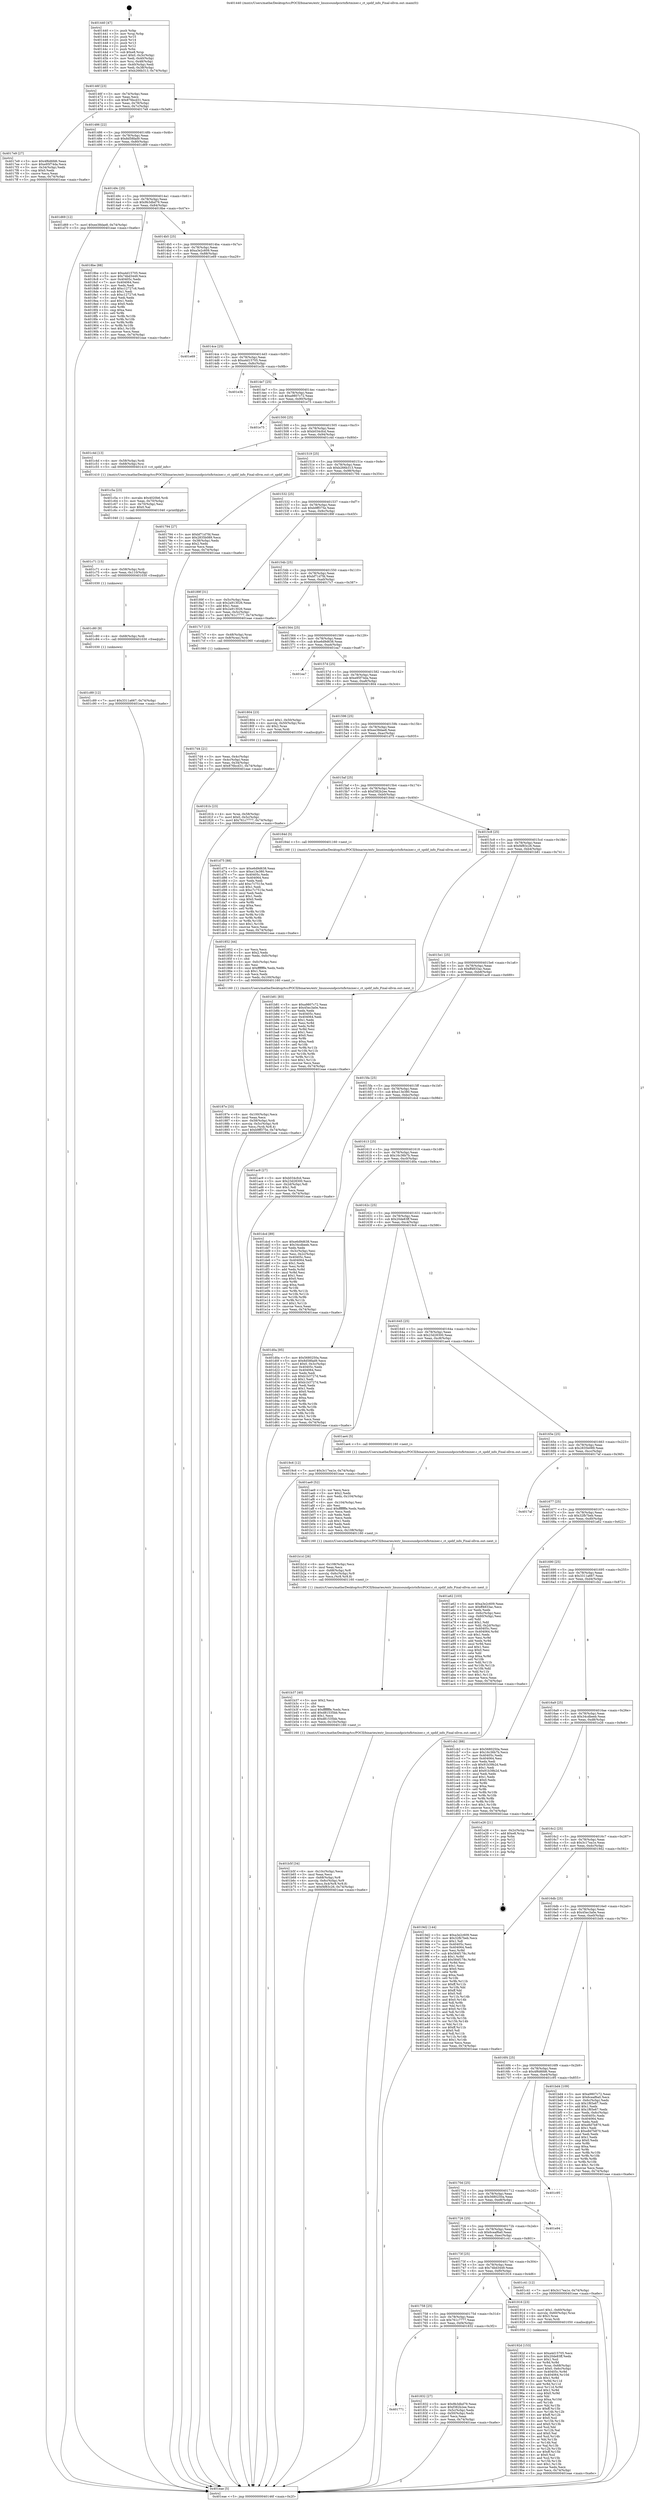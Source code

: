 digraph "0x401440" {
  label = "0x401440 (/mnt/c/Users/mathe/Desktop/tcc/POCII/binaries/extr_linuxsoundpcictxfictmixer.c_ct_spdif_info_Final-ollvm.out::main(0))"
  labelloc = "t"
  node[shape=record]

  Entry [label="",width=0.3,height=0.3,shape=circle,fillcolor=black,style=filled]
  "0x40146f" [label="{
     0x40146f [23]\l
     | [instrs]\l
     &nbsp;&nbsp;0x40146f \<+3\>: mov -0x74(%rbp),%eax\l
     &nbsp;&nbsp;0x401472 \<+2\>: mov %eax,%ecx\l
     &nbsp;&nbsp;0x401474 \<+6\>: sub $0x876bcd31,%ecx\l
     &nbsp;&nbsp;0x40147a \<+3\>: mov %eax,-0x78(%rbp)\l
     &nbsp;&nbsp;0x40147d \<+3\>: mov %ecx,-0x7c(%rbp)\l
     &nbsp;&nbsp;0x401480 \<+6\>: je 00000000004017e9 \<main+0x3a9\>\l
  }"]
  "0x4017e9" [label="{
     0x4017e9 [27]\l
     | [instrs]\l
     &nbsp;&nbsp;0x4017e9 \<+5\>: mov $0x4f6d6fd6,%eax\l
     &nbsp;&nbsp;0x4017ee \<+5\>: mov $0xe95f74da,%ecx\l
     &nbsp;&nbsp;0x4017f3 \<+3\>: mov -0x34(%rbp),%edx\l
     &nbsp;&nbsp;0x4017f6 \<+3\>: cmp $0x0,%edx\l
     &nbsp;&nbsp;0x4017f9 \<+3\>: cmove %ecx,%eax\l
     &nbsp;&nbsp;0x4017fc \<+3\>: mov %eax,-0x74(%rbp)\l
     &nbsp;&nbsp;0x4017ff \<+5\>: jmp 0000000000401eae \<main+0xa6e\>\l
  }"]
  "0x401486" [label="{
     0x401486 [22]\l
     | [instrs]\l
     &nbsp;&nbsp;0x401486 \<+5\>: jmp 000000000040148b \<main+0x4b\>\l
     &nbsp;&nbsp;0x40148b \<+3\>: mov -0x78(%rbp),%eax\l
     &nbsp;&nbsp;0x40148e \<+5\>: sub $0x8d58fad9,%eax\l
     &nbsp;&nbsp;0x401493 \<+3\>: mov %eax,-0x80(%rbp)\l
     &nbsp;&nbsp;0x401496 \<+6\>: je 0000000000401d69 \<main+0x929\>\l
  }"]
  Exit [label="",width=0.3,height=0.3,shape=circle,fillcolor=black,style=filled,peripheries=2]
  "0x401d69" [label="{
     0x401d69 [12]\l
     | [instrs]\l
     &nbsp;&nbsp;0x401d69 \<+7\>: movl $0xee38dae8,-0x74(%rbp)\l
     &nbsp;&nbsp;0x401d70 \<+5\>: jmp 0000000000401eae \<main+0xa6e\>\l
  }"]
  "0x40149c" [label="{
     0x40149c [25]\l
     | [instrs]\l
     &nbsp;&nbsp;0x40149c \<+5\>: jmp 00000000004014a1 \<main+0x61\>\l
     &nbsp;&nbsp;0x4014a1 \<+3\>: mov -0x78(%rbp),%eax\l
     &nbsp;&nbsp;0x4014a4 \<+5\>: sub $0x9b3dbd79,%eax\l
     &nbsp;&nbsp;0x4014a9 \<+6\>: mov %eax,-0x84(%rbp)\l
     &nbsp;&nbsp;0x4014af \<+6\>: je 00000000004018be \<main+0x47e\>\l
  }"]
  "0x401c89" [label="{
     0x401c89 [12]\l
     | [instrs]\l
     &nbsp;&nbsp;0x401c89 \<+7\>: movl $0x3311a667,-0x74(%rbp)\l
     &nbsp;&nbsp;0x401c90 \<+5\>: jmp 0000000000401eae \<main+0xa6e\>\l
  }"]
  "0x4018be" [label="{
     0x4018be [88]\l
     | [instrs]\l
     &nbsp;&nbsp;0x4018be \<+5\>: mov $0xa4d15705,%eax\l
     &nbsp;&nbsp;0x4018c3 \<+5\>: mov $0x74bd3449,%ecx\l
     &nbsp;&nbsp;0x4018c8 \<+7\>: mov 0x40405c,%edx\l
     &nbsp;&nbsp;0x4018cf \<+7\>: mov 0x404064,%esi\l
     &nbsp;&nbsp;0x4018d6 \<+2\>: mov %edx,%edi\l
     &nbsp;&nbsp;0x4018d8 \<+6\>: add $0xc12727c6,%edi\l
     &nbsp;&nbsp;0x4018de \<+3\>: sub $0x1,%edi\l
     &nbsp;&nbsp;0x4018e1 \<+6\>: sub $0xc12727c6,%edi\l
     &nbsp;&nbsp;0x4018e7 \<+3\>: imul %edi,%edx\l
     &nbsp;&nbsp;0x4018ea \<+3\>: and $0x1,%edx\l
     &nbsp;&nbsp;0x4018ed \<+3\>: cmp $0x0,%edx\l
     &nbsp;&nbsp;0x4018f0 \<+4\>: sete %r8b\l
     &nbsp;&nbsp;0x4018f4 \<+3\>: cmp $0xa,%esi\l
     &nbsp;&nbsp;0x4018f7 \<+4\>: setl %r9b\l
     &nbsp;&nbsp;0x4018fb \<+3\>: mov %r8b,%r10b\l
     &nbsp;&nbsp;0x4018fe \<+3\>: and %r9b,%r10b\l
     &nbsp;&nbsp;0x401901 \<+3\>: xor %r9b,%r8b\l
     &nbsp;&nbsp;0x401904 \<+3\>: or %r8b,%r10b\l
     &nbsp;&nbsp;0x401907 \<+4\>: test $0x1,%r10b\l
     &nbsp;&nbsp;0x40190b \<+3\>: cmovne %ecx,%eax\l
     &nbsp;&nbsp;0x40190e \<+3\>: mov %eax,-0x74(%rbp)\l
     &nbsp;&nbsp;0x401911 \<+5\>: jmp 0000000000401eae \<main+0xa6e\>\l
  }"]
  "0x4014b5" [label="{
     0x4014b5 [25]\l
     | [instrs]\l
     &nbsp;&nbsp;0x4014b5 \<+5\>: jmp 00000000004014ba \<main+0x7a\>\l
     &nbsp;&nbsp;0x4014ba \<+3\>: mov -0x78(%rbp),%eax\l
     &nbsp;&nbsp;0x4014bd \<+5\>: sub $0xa3e2c609,%eax\l
     &nbsp;&nbsp;0x4014c2 \<+6\>: mov %eax,-0x88(%rbp)\l
     &nbsp;&nbsp;0x4014c8 \<+6\>: je 0000000000401e69 \<main+0xa29\>\l
  }"]
  "0x401c80" [label="{
     0x401c80 [9]\l
     | [instrs]\l
     &nbsp;&nbsp;0x401c80 \<+4\>: mov -0x68(%rbp),%rdi\l
     &nbsp;&nbsp;0x401c84 \<+5\>: call 0000000000401030 \<free@plt\>\l
     | [calls]\l
     &nbsp;&nbsp;0x401030 \{1\} (unknown)\l
  }"]
  "0x401e69" [label="{
     0x401e69\l
  }", style=dashed]
  "0x4014ce" [label="{
     0x4014ce [25]\l
     | [instrs]\l
     &nbsp;&nbsp;0x4014ce \<+5\>: jmp 00000000004014d3 \<main+0x93\>\l
     &nbsp;&nbsp;0x4014d3 \<+3\>: mov -0x78(%rbp),%eax\l
     &nbsp;&nbsp;0x4014d6 \<+5\>: sub $0xa4d15705,%eax\l
     &nbsp;&nbsp;0x4014db \<+6\>: mov %eax,-0x8c(%rbp)\l
     &nbsp;&nbsp;0x4014e1 \<+6\>: je 0000000000401e3b \<main+0x9fb\>\l
  }"]
  "0x401c71" [label="{
     0x401c71 [15]\l
     | [instrs]\l
     &nbsp;&nbsp;0x401c71 \<+4\>: mov -0x58(%rbp),%rdi\l
     &nbsp;&nbsp;0x401c75 \<+6\>: mov %eax,-0x110(%rbp)\l
     &nbsp;&nbsp;0x401c7b \<+5\>: call 0000000000401030 \<free@plt\>\l
     | [calls]\l
     &nbsp;&nbsp;0x401030 \{1\} (unknown)\l
  }"]
  "0x401e3b" [label="{
     0x401e3b\l
  }", style=dashed]
  "0x4014e7" [label="{
     0x4014e7 [25]\l
     | [instrs]\l
     &nbsp;&nbsp;0x4014e7 \<+5\>: jmp 00000000004014ec \<main+0xac\>\l
     &nbsp;&nbsp;0x4014ec \<+3\>: mov -0x78(%rbp),%eax\l
     &nbsp;&nbsp;0x4014ef \<+5\>: sub $0xa9807c72,%eax\l
     &nbsp;&nbsp;0x4014f4 \<+6\>: mov %eax,-0x90(%rbp)\l
     &nbsp;&nbsp;0x4014fa \<+6\>: je 0000000000401e75 \<main+0xa35\>\l
  }"]
  "0x401c5a" [label="{
     0x401c5a [23]\l
     | [instrs]\l
     &nbsp;&nbsp;0x401c5a \<+10\>: movabs $0x4020b6,%rdi\l
     &nbsp;&nbsp;0x401c64 \<+3\>: mov %eax,-0x70(%rbp)\l
     &nbsp;&nbsp;0x401c67 \<+3\>: mov -0x70(%rbp),%esi\l
     &nbsp;&nbsp;0x401c6a \<+2\>: mov $0x0,%al\l
     &nbsp;&nbsp;0x401c6c \<+5\>: call 0000000000401040 \<printf@plt\>\l
     | [calls]\l
     &nbsp;&nbsp;0x401040 \{1\} (unknown)\l
  }"]
  "0x401e75" [label="{
     0x401e75\l
  }", style=dashed]
  "0x401500" [label="{
     0x401500 [25]\l
     | [instrs]\l
     &nbsp;&nbsp;0x401500 \<+5\>: jmp 0000000000401505 \<main+0xc5\>\l
     &nbsp;&nbsp;0x401505 \<+3\>: mov -0x78(%rbp),%eax\l
     &nbsp;&nbsp;0x401508 \<+5\>: sub $0xb034cfcd,%eax\l
     &nbsp;&nbsp;0x40150d \<+6\>: mov %eax,-0x94(%rbp)\l
     &nbsp;&nbsp;0x401513 \<+6\>: je 0000000000401c4d \<main+0x80d\>\l
  }"]
  "0x401b5f" [label="{
     0x401b5f [34]\l
     | [instrs]\l
     &nbsp;&nbsp;0x401b5f \<+6\>: mov -0x10c(%rbp),%ecx\l
     &nbsp;&nbsp;0x401b65 \<+3\>: imul %eax,%ecx\l
     &nbsp;&nbsp;0x401b68 \<+4\>: mov -0x68(%rbp),%r8\l
     &nbsp;&nbsp;0x401b6c \<+4\>: movslq -0x6c(%rbp),%r9\l
     &nbsp;&nbsp;0x401b70 \<+5\>: mov %ecx,0x4(%r8,%r9,8)\l
     &nbsp;&nbsp;0x401b75 \<+7\>: movl $0xf4f83c26,-0x74(%rbp)\l
     &nbsp;&nbsp;0x401b7c \<+5\>: jmp 0000000000401eae \<main+0xa6e\>\l
  }"]
  "0x401c4d" [label="{
     0x401c4d [13]\l
     | [instrs]\l
     &nbsp;&nbsp;0x401c4d \<+4\>: mov -0x58(%rbp),%rdi\l
     &nbsp;&nbsp;0x401c51 \<+4\>: mov -0x68(%rbp),%rsi\l
     &nbsp;&nbsp;0x401c55 \<+5\>: call 0000000000401410 \<ct_spdif_info\>\l
     | [calls]\l
     &nbsp;&nbsp;0x401410 \{1\} (/mnt/c/Users/mathe/Desktop/tcc/POCII/binaries/extr_linuxsoundpcictxfictmixer.c_ct_spdif_info_Final-ollvm.out::ct_spdif_info)\l
  }"]
  "0x401519" [label="{
     0x401519 [25]\l
     | [instrs]\l
     &nbsp;&nbsp;0x401519 \<+5\>: jmp 000000000040151e \<main+0xde\>\l
     &nbsp;&nbsp;0x40151e \<+3\>: mov -0x78(%rbp),%eax\l
     &nbsp;&nbsp;0x401521 \<+5\>: sub $0xb266b313,%eax\l
     &nbsp;&nbsp;0x401526 \<+6\>: mov %eax,-0x98(%rbp)\l
     &nbsp;&nbsp;0x40152c \<+6\>: je 0000000000401794 \<main+0x354\>\l
  }"]
  "0x401b37" [label="{
     0x401b37 [40]\l
     | [instrs]\l
     &nbsp;&nbsp;0x401b37 \<+5\>: mov $0x2,%ecx\l
     &nbsp;&nbsp;0x401b3c \<+1\>: cltd\l
     &nbsp;&nbsp;0x401b3d \<+2\>: idiv %ecx\l
     &nbsp;&nbsp;0x401b3f \<+6\>: imul $0xfffffffe,%edx,%ecx\l
     &nbsp;&nbsp;0x401b45 \<+6\>: add $0xd81535bb,%ecx\l
     &nbsp;&nbsp;0x401b4b \<+3\>: add $0x1,%ecx\l
     &nbsp;&nbsp;0x401b4e \<+6\>: sub $0xd81535bb,%ecx\l
     &nbsp;&nbsp;0x401b54 \<+6\>: mov %ecx,-0x10c(%rbp)\l
     &nbsp;&nbsp;0x401b5a \<+5\>: call 0000000000401160 \<next_i\>\l
     | [calls]\l
     &nbsp;&nbsp;0x401160 \{1\} (/mnt/c/Users/mathe/Desktop/tcc/POCII/binaries/extr_linuxsoundpcictxfictmixer.c_ct_spdif_info_Final-ollvm.out::next_i)\l
  }"]
  "0x401794" [label="{
     0x401794 [27]\l
     | [instrs]\l
     &nbsp;&nbsp;0x401794 \<+5\>: mov $0xbf71d7fd,%eax\l
     &nbsp;&nbsp;0x401799 \<+5\>: mov $0x2835b089,%ecx\l
     &nbsp;&nbsp;0x40179e \<+3\>: mov -0x38(%rbp),%edx\l
     &nbsp;&nbsp;0x4017a1 \<+3\>: cmp $0x2,%edx\l
     &nbsp;&nbsp;0x4017a4 \<+3\>: cmovne %ecx,%eax\l
     &nbsp;&nbsp;0x4017a7 \<+3\>: mov %eax,-0x74(%rbp)\l
     &nbsp;&nbsp;0x4017aa \<+5\>: jmp 0000000000401eae \<main+0xa6e\>\l
  }"]
  "0x401532" [label="{
     0x401532 [25]\l
     | [instrs]\l
     &nbsp;&nbsp;0x401532 \<+5\>: jmp 0000000000401537 \<main+0xf7\>\l
     &nbsp;&nbsp;0x401537 \<+3\>: mov -0x78(%rbp),%eax\l
     &nbsp;&nbsp;0x40153a \<+5\>: sub $0xb9ff375e,%eax\l
     &nbsp;&nbsp;0x40153f \<+6\>: mov %eax,-0x9c(%rbp)\l
     &nbsp;&nbsp;0x401545 \<+6\>: je 000000000040189f \<main+0x45f\>\l
  }"]
  "0x401eae" [label="{
     0x401eae [5]\l
     | [instrs]\l
     &nbsp;&nbsp;0x401eae \<+5\>: jmp 000000000040146f \<main+0x2f\>\l
  }"]
  "0x401440" [label="{
     0x401440 [47]\l
     | [instrs]\l
     &nbsp;&nbsp;0x401440 \<+1\>: push %rbp\l
     &nbsp;&nbsp;0x401441 \<+3\>: mov %rsp,%rbp\l
     &nbsp;&nbsp;0x401444 \<+2\>: push %r15\l
     &nbsp;&nbsp;0x401446 \<+2\>: push %r14\l
     &nbsp;&nbsp;0x401448 \<+2\>: push %r13\l
     &nbsp;&nbsp;0x40144a \<+2\>: push %r12\l
     &nbsp;&nbsp;0x40144c \<+1\>: push %rbx\l
     &nbsp;&nbsp;0x40144d \<+7\>: sub $0xe8,%rsp\l
     &nbsp;&nbsp;0x401454 \<+7\>: movl $0x0,-0x3c(%rbp)\l
     &nbsp;&nbsp;0x40145b \<+3\>: mov %edi,-0x40(%rbp)\l
     &nbsp;&nbsp;0x40145e \<+4\>: mov %rsi,-0x48(%rbp)\l
     &nbsp;&nbsp;0x401462 \<+3\>: mov -0x40(%rbp),%edi\l
     &nbsp;&nbsp;0x401465 \<+3\>: mov %edi,-0x38(%rbp)\l
     &nbsp;&nbsp;0x401468 \<+7\>: movl $0xb266b313,-0x74(%rbp)\l
  }"]
  "0x401b1d" [label="{
     0x401b1d [26]\l
     | [instrs]\l
     &nbsp;&nbsp;0x401b1d \<+6\>: mov -0x108(%rbp),%ecx\l
     &nbsp;&nbsp;0x401b23 \<+3\>: imul %eax,%ecx\l
     &nbsp;&nbsp;0x401b26 \<+4\>: mov -0x68(%rbp),%r8\l
     &nbsp;&nbsp;0x401b2a \<+4\>: movslq -0x6c(%rbp),%r9\l
     &nbsp;&nbsp;0x401b2e \<+4\>: mov %ecx,(%r8,%r9,8)\l
     &nbsp;&nbsp;0x401b32 \<+5\>: call 0000000000401160 \<next_i\>\l
     | [calls]\l
     &nbsp;&nbsp;0x401160 \{1\} (/mnt/c/Users/mathe/Desktop/tcc/POCII/binaries/extr_linuxsoundpcictxfictmixer.c_ct_spdif_info_Final-ollvm.out::next_i)\l
  }"]
  "0x40189f" [label="{
     0x40189f [31]\l
     | [instrs]\l
     &nbsp;&nbsp;0x40189f \<+3\>: mov -0x5c(%rbp),%eax\l
     &nbsp;&nbsp;0x4018a2 \<+5\>: sub $0x2a913026,%eax\l
     &nbsp;&nbsp;0x4018a7 \<+3\>: add $0x1,%eax\l
     &nbsp;&nbsp;0x4018aa \<+5\>: add $0x2a913026,%eax\l
     &nbsp;&nbsp;0x4018af \<+3\>: mov %eax,-0x5c(%rbp)\l
     &nbsp;&nbsp;0x4018b2 \<+7\>: movl $0x761c7777,-0x74(%rbp)\l
     &nbsp;&nbsp;0x4018b9 \<+5\>: jmp 0000000000401eae \<main+0xa6e\>\l
  }"]
  "0x40154b" [label="{
     0x40154b [25]\l
     | [instrs]\l
     &nbsp;&nbsp;0x40154b \<+5\>: jmp 0000000000401550 \<main+0x110\>\l
     &nbsp;&nbsp;0x401550 \<+3\>: mov -0x78(%rbp),%eax\l
     &nbsp;&nbsp;0x401553 \<+5\>: sub $0xbf71d7fd,%eax\l
     &nbsp;&nbsp;0x401558 \<+6\>: mov %eax,-0xa0(%rbp)\l
     &nbsp;&nbsp;0x40155e \<+6\>: je 00000000004017c7 \<main+0x387\>\l
  }"]
  "0x401ae9" [label="{
     0x401ae9 [52]\l
     | [instrs]\l
     &nbsp;&nbsp;0x401ae9 \<+2\>: xor %ecx,%ecx\l
     &nbsp;&nbsp;0x401aeb \<+5\>: mov $0x2,%edx\l
     &nbsp;&nbsp;0x401af0 \<+6\>: mov %edx,-0x104(%rbp)\l
     &nbsp;&nbsp;0x401af6 \<+1\>: cltd\l
     &nbsp;&nbsp;0x401af7 \<+6\>: mov -0x104(%rbp),%esi\l
     &nbsp;&nbsp;0x401afd \<+2\>: idiv %esi\l
     &nbsp;&nbsp;0x401aff \<+6\>: imul $0xfffffffe,%edx,%edx\l
     &nbsp;&nbsp;0x401b05 \<+2\>: mov %ecx,%edi\l
     &nbsp;&nbsp;0x401b07 \<+2\>: sub %edx,%edi\l
     &nbsp;&nbsp;0x401b09 \<+2\>: mov %ecx,%edx\l
     &nbsp;&nbsp;0x401b0b \<+3\>: sub $0x1,%edx\l
     &nbsp;&nbsp;0x401b0e \<+2\>: add %edx,%edi\l
     &nbsp;&nbsp;0x401b10 \<+2\>: sub %edi,%ecx\l
     &nbsp;&nbsp;0x401b12 \<+6\>: mov %ecx,-0x108(%rbp)\l
     &nbsp;&nbsp;0x401b18 \<+5\>: call 0000000000401160 \<next_i\>\l
     | [calls]\l
     &nbsp;&nbsp;0x401160 \{1\} (/mnt/c/Users/mathe/Desktop/tcc/POCII/binaries/extr_linuxsoundpcictxfictmixer.c_ct_spdif_info_Final-ollvm.out::next_i)\l
  }"]
  "0x4017c7" [label="{
     0x4017c7 [13]\l
     | [instrs]\l
     &nbsp;&nbsp;0x4017c7 \<+4\>: mov -0x48(%rbp),%rax\l
     &nbsp;&nbsp;0x4017cb \<+4\>: mov 0x8(%rax),%rdi\l
     &nbsp;&nbsp;0x4017cf \<+5\>: call 0000000000401060 \<atoi@plt\>\l
     | [calls]\l
     &nbsp;&nbsp;0x401060 \{1\} (unknown)\l
  }"]
  "0x401564" [label="{
     0x401564 [25]\l
     | [instrs]\l
     &nbsp;&nbsp;0x401564 \<+5\>: jmp 0000000000401569 \<main+0x129\>\l
     &nbsp;&nbsp;0x401569 \<+3\>: mov -0x78(%rbp),%eax\l
     &nbsp;&nbsp;0x40156c \<+5\>: sub $0xe6d9d638,%eax\l
     &nbsp;&nbsp;0x401571 \<+6\>: mov %eax,-0xa4(%rbp)\l
     &nbsp;&nbsp;0x401577 \<+6\>: je 0000000000401ea7 \<main+0xa67\>\l
  }"]
  "0x4017d4" [label="{
     0x4017d4 [21]\l
     | [instrs]\l
     &nbsp;&nbsp;0x4017d4 \<+3\>: mov %eax,-0x4c(%rbp)\l
     &nbsp;&nbsp;0x4017d7 \<+3\>: mov -0x4c(%rbp),%eax\l
     &nbsp;&nbsp;0x4017da \<+3\>: mov %eax,-0x34(%rbp)\l
     &nbsp;&nbsp;0x4017dd \<+7\>: movl $0x876bcd31,-0x74(%rbp)\l
     &nbsp;&nbsp;0x4017e4 \<+5\>: jmp 0000000000401eae \<main+0xa6e\>\l
  }"]
  "0x40192d" [label="{
     0x40192d [153]\l
     | [instrs]\l
     &nbsp;&nbsp;0x40192d \<+5\>: mov $0xa4d15705,%ecx\l
     &nbsp;&nbsp;0x401932 \<+5\>: mov $0x20de83ff,%edx\l
     &nbsp;&nbsp;0x401937 \<+3\>: mov $0x1,%sil\l
     &nbsp;&nbsp;0x40193a \<+3\>: xor %r8d,%r8d\l
     &nbsp;&nbsp;0x40193d \<+4\>: mov %rax,-0x68(%rbp)\l
     &nbsp;&nbsp;0x401941 \<+7\>: movl $0x0,-0x6c(%rbp)\l
     &nbsp;&nbsp;0x401948 \<+8\>: mov 0x40405c,%r9d\l
     &nbsp;&nbsp;0x401950 \<+8\>: mov 0x404064,%r10d\l
     &nbsp;&nbsp;0x401958 \<+4\>: sub $0x1,%r8d\l
     &nbsp;&nbsp;0x40195c \<+3\>: mov %r9d,%r11d\l
     &nbsp;&nbsp;0x40195f \<+3\>: add %r8d,%r11d\l
     &nbsp;&nbsp;0x401962 \<+4\>: imul %r11d,%r9d\l
     &nbsp;&nbsp;0x401966 \<+4\>: and $0x1,%r9d\l
     &nbsp;&nbsp;0x40196a \<+4\>: cmp $0x0,%r9d\l
     &nbsp;&nbsp;0x40196e \<+3\>: sete %bl\l
     &nbsp;&nbsp;0x401971 \<+4\>: cmp $0xa,%r10d\l
     &nbsp;&nbsp;0x401975 \<+4\>: setl %r14b\l
     &nbsp;&nbsp;0x401979 \<+3\>: mov %bl,%r15b\l
     &nbsp;&nbsp;0x40197c \<+4\>: xor $0xff,%r15b\l
     &nbsp;&nbsp;0x401980 \<+3\>: mov %r14b,%r12b\l
     &nbsp;&nbsp;0x401983 \<+4\>: xor $0xff,%r12b\l
     &nbsp;&nbsp;0x401987 \<+4\>: xor $0x0,%sil\l
     &nbsp;&nbsp;0x40198b \<+3\>: mov %r15b,%r13b\l
     &nbsp;&nbsp;0x40198e \<+4\>: and $0x0,%r13b\l
     &nbsp;&nbsp;0x401992 \<+3\>: and %sil,%bl\l
     &nbsp;&nbsp;0x401995 \<+3\>: mov %r12b,%al\l
     &nbsp;&nbsp;0x401998 \<+2\>: and $0x0,%al\l
     &nbsp;&nbsp;0x40199a \<+3\>: and %sil,%r14b\l
     &nbsp;&nbsp;0x40199d \<+3\>: or %bl,%r13b\l
     &nbsp;&nbsp;0x4019a0 \<+3\>: or %r14b,%al\l
     &nbsp;&nbsp;0x4019a3 \<+3\>: xor %al,%r13b\l
     &nbsp;&nbsp;0x4019a6 \<+3\>: or %r12b,%r15b\l
     &nbsp;&nbsp;0x4019a9 \<+4\>: xor $0xff,%r15b\l
     &nbsp;&nbsp;0x4019ad \<+4\>: or $0x0,%sil\l
     &nbsp;&nbsp;0x4019b1 \<+3\>: and %sil,%r15b\l
     &nbsp;&nbsp;0x4019b4 \<+3\>: or %r15b,%r13b\l
     &nbsp;&nbsp;0x4019b7 \<+4\>: test $0x1,%r13b\l
     &nbsp;&nbsp;0x4019bb \<+3\>: cmovne %edx,%ecx\l
     &nbsp;&nbsp;0x4019be \<+3\>: mov %ecx,-0x74(%rbp)\l
     &nbsp;&nbsp;0x4019c1 \<+5\>: jmp 0000000000401eae \<main+0xa6e\>\l
  }"]
  "0x401ea7" [label="{
     0x401ea7\l
  }", style=dashed]
  "0x40157d" [label="{
     0x40157d [25]\l
     | [instrs]\l
     &nbsp;&nbsp;0x40157d \<+5\>: jmp 0000000000401582 \<main+0x142\>\l
     &nbsp;&nbsp;0x401582 \<+3\>: mov -0x78(%rbp),%eax\l
     &nbsp;&nbsp;0x401585 \<+5\>: sub $0xe95f74da,%eax\l
     &nbsp;&nbsp;0x40158a \<+6\>: mov %eax,-0xa8(%rbp)\l
     &nbsp;&nbsp;0x401590 \<+6\>: je 0000000000401804 \<main+0x3c4\>\l
  }"]
  "0x40187e" [label="{
     0x40187e [33]\l
     | [instrs]\l
     &nbsp;&nbsp;0x40187e \<+6\>: mov -0x100(%rbp),%ecx\l
     &nbsp;&nbsp;0x401884 \<+3\>: imul %eax,%ecx\l
     &nbsp;&nbsp;0x401887 \<+4\>: mov -0x58(%rbp),%rdi\l
     &nbsp;&nbsp;0x40188b \<+4\>: movslq -0x5c(%rbp),%r8\l
     &nbsp;&nbsp;0x40188f \<+4\>: mov %ecx,(%rdi,%r8,4)\l
     &nbsp;&nbsp;0x401893 \<+7\>: movl $0xb9ff375e,-0x74(%rbp)\l
     &nbsp;&nbsp;0x40189a \<+5\>: jmp 0000000000401eae \<main+0xa6e\>\l
  }"]
  "0x401804" [label="{
     0x401804 [23]\l
     | [instrs]\l
     &nbsp;&nbsp;0x401804 \<+7\>: movl $0x1,-0x50(%rbp)\l
     &nbsp;&nbsp;0x40180b \<+4\>: movslq -0x50(%rbp),%rax\l
     &nbsp;&nbsp;0x40180f \<+4\>: shl $0x2,%rax\l
     &nbsp;&nbsp;0x401813 \<+3\>: mov %rax,%rdi\l
     &nbsp;&nbsp;0x401816 \<+5\>: call 0000000000401050 \<malloc@plt\>\l
     | [calls]\l
     &nbsp;&nbsp;0x401050 \{1\} (unknown)\l
  }"]
  "0x401596" [label="{
     0x401596 [25]\l
     | [instrs]\l
     &nbsp;&nbsp;0x401596 \<+5\>: jmp 000000000040159b \<main+0x15b\>\l
     &nbsp;&nbsp;0x40159b \<+3\>: mov -0x78(%rbp),%eax\l
     &nbsp;&nbsp;0x40159e \<+5\>: sub $0xee38dae8,%eax\l
     &nbsp;&nbsp;0x4015a3 \<+6\>: mov %eax,-0xac(%rbp)\l
     &nbsp;&nbsp;0x4015a9 \<+6\>: je 0000000000401d75 \<main+0x935\>\l
  }"]
  "0x40181b" [label="{
     0x40181b [23]\l
     | [instrs]\l
     &nbsp;&nbsp;0x40181b \<+4\>: mov %rax,-0x58(%rbp)\l
     &nbsp;&nbsp;0x40181f \<+7\>: movl $0x0,-0x5c(%rbp)\l
     &nbsp;&nbsp;0x401826 \<+7\>: movl $0x761c7777,-0x74(%rbp)\l
     &nbsp;&nbsp;0x40182d \<+5\>: jmp 0000000000401eae \<main+0xa6e\>\l
  }"]
  "0x401852" [label="{
     0x401852 [44]\l
     | [instrs]\l
     &nbsp;&nbsp;0x401852 \<+2\>: xor %ecx,%ecx\l
     &nbsp;&nbsp;0x401854 \<+5\>: mov $0x2,%edx\l
     &nbsp;&nbsp;0x401859 \<+6\>: mov %edx,-0xfc(%rbp)\l
     &nbsp;&nbsp;0x40185f \<+1\>: cltd\l
     &nbsp;&nbsp;0x401860 \<+6\>: mov -0xfc(%rbp),%esi\l
     &nbsp;&nbsp;0x401866 \<+2\>: idiv %esi\l
     &nbsp;&nbsp;0x401868 \<+6\>: imul $0xfffffffe,%edx,%edx\l
     &nbsp;&nbsp;0x40186e \<+3\>: sub $0x1,%ecx\l
     &nbsp;&nbsp;0x401871 \<+2\>: sub %ecx,%edx\l
     &nbsp;&nbsp;0x401873 \<+6\>: mov %edx,-0x100(%rbp)\l
     &nbsp;&nbsp;0x401879 \<+5\>: call 0000000000401160 \<next_i\>\l
     | [calls]\l
     &nbsp;&nbsp;0x401160 \{1\} (/mnt/c/Users/mathe/Desktop/tcc/POCII/binaries/extr_linuxsoundpcictxfictmixer.c_ct_spdif_info_Final-ollvm.out::next_i)\l
  }"]
  "0x401d75" [label="{
     0x401d75 [88]\l
     | [instrs]\l
     &nbsp;&nbsp;0x401d75 \<+5\>: mov $0xe6d9d638,%eax\l
     &nbsp;&nbsp;0x401d7a \<+5\>: mov $0xe13e380,%ecx\l
     &nbsp;&nbsp;0x401d7f \<+7\>: mov 0x40405c,%edx\l
     &nbsp;&nbsp;0x401d86 \<+7\>: mov 0x404064,%esi\l
     &nbsp;&nbsp;0x401d8d \<+2\>: mov %edx,%edi\l
     &nbsp;&nbsp;0x401d8f \<+6\>: add $0xc7c7515e,%edi\l
     &nbsp;&nbsp;0x401d95 \<+3\>: sub $0x1,%edi\l
     &nbsp;&nbsp;0x401d98 \<+6\>: sub $0xc7c7515e,%edi\l
     &nbsp;&nbsp;0x401d9e \<+3\>: imul %edi,%edx\l
     &nbsp;&nbsp;0x401da1 \<+3\>: and $0x1,%edx\l
     &nbsp;&nbsp;0x401da4 \<+3\>: cmp $0x0,%edx\l
     &nbsp;&nbsp;0x401da7 \<+4\>: sete %r8b\l
     &nbsp;&nbsp;0x401dab \<+3\>: cmp $0xa,%esi\l
     &nbsp;&nbsp;0x401dae \<+4\>: setl %r9b\l
     &nbsp;&nbsp;0x401db2 \<+3\>: mov %r8b,%r10b\l
     &nbsp;&nbsp;0x401db5 \<+3\>: and %r9b,%r10b\l
     &nbsp;&nbsp;0x401db8 \<+3\>: xor %r9b,%r8b\l
     &nbsp;&nbsp;0x401dbb \<+3\>: or %r8b,%r10b\l
     &nbsp;&nbsp;0x401dbe \<+4\>: test $0x1,%r10b\l
     &nbsp;&nbsp;0x401dc2 \<+3\>: cmovne %ecx,%eax\l
     &nbsp;&nbsp;0x401dc5 \<+3\>: mov %eax,-0x74(%rbp)\l
     &nbsp;&nbsp;0x401dc8 \<+5\>: jmp 0000000000401eae \<main+0xa6e\>\l
  }"]
  "0x4015af" [label="{
     0x4015af [25]\l
     | [instrs]\l
     &nbsp;&nbsp;0x4015af \<+5\>: jmp 00000000004015b4 \<main+0x174\>\l
     &nbsp;&nbsp;0x4015b4 \<+3\>: mov -0x78(%rbp),%eax\l
     &nbsp;&nbsp;0x4015b7 \<+5\>: sub $0xf382b2ee,%eax\l
     &nbsp;&nbsp;0x4015bc \<+6\>: mov %eax,-0xb0(%rbp)\l
     &nbsp;&nbsp;0x4015c2 \<+6\>: je 000000000040184d \<main+0x40d\>\l
  }"]
  "0x401771" [label="{
     0x401771\l
  }", style=dashed]
  "0x40184d" [label="{
     0x40184d [5]\l
     | [instrs]\l
     &nbsp;&nbsp;0x40184d \<+5\>: call 0000000000401160 \<next_i\>\l
     | [calls]\l
     &nbsp;&nbsp;0x401160 \{1\} (/mnt/c/Users/mathe/Desktop/tcc/POCII/binaries/extr_linuxsoundpcictxfictmixer.c_ct_spdif_info_Final-ollvm.out::next_i)\l
  }"]
  "0x4015c8" [label="{
     0x4015c8 [25]\l
     | [instrs]\l
     &nbsp;&nbsp;0x4015c8 \<+5\>: jmp 00000000004015cd \<main+0x18d\>\l
     &nbsp;&nbsp;0x4015cd \<+3\>: mov -0x78(%rbp),%eax\l
     &nbsp;&nbsp;0x4015d0 \<+5\>: sub $0xf4f83c26,%eax\l
     &nbsp;&nbsp;0x4015d5 \<+6\>: mov %eax,-0xb4(%rbp)\l
     &nbsp;&nbsp;0x4015db \<+6\>: je 0000000000401b81 \<main+0x741\>\l
  }"]
  "0x401832" [label="{
     0x401832 [27]\l
     | [instrs]\l
     &nbsp;&nbsp;0x401832 \<+5\>: mov $0x9b3dbd79,%eax\l
     &nbsp;&nbsp;0x401837 \<+5\>: mov $0xf382b2ee,%ecx\l
     &nbsp;&nbsp;0x40183c \<+3\>: mov -0x5c(%rbp),%edx\l
     &nbsp;&nbsp;0x40183f \<+3\>: cmp -0x50(%rbp),%edx\l
     &nbsp;&nbsp;0x401842 \<+3\>: cmovl %ecx,%eax\l
     &nbsp;&nbsp;0x401845 \<+3\>: mov %eax,-0x74(%rbp)\l
     &nbsp;&nbsp;0x401848 \<+5\>: jmp 0000000000401eae \<main+0xa6e\>\l
  }"]
  "0x401b81" [label="{
     0x401b81 [83]\l
     | [instrs]\l
     &nbsp;&nbsp;0x401b81 \<+5\>: mov $0xa9807c72,%eax\l
     &nbsp;&nbsp;0x401b86 \<+5\>: mov $0x45ec3a0e,%ecx\l
     &nbsp;&nbsp;0x401b8b \<+2\>: xor %edx,%edx\l
     &nbsp;&nbsp;0x401b8d \<+7\>: mov 0x40405c,%esi\l
     &nbsp;&nbsp;0x401b94 \<+7\>: mov 0x404064,%edi\l
     &nbsp;&nbsp;0x401b9b \<+3\>: sub $0x1,%edx\l
     &nbsp;&nbsp;0x401b9e \<+3\>: mov %esi,%r8d\l
     &nbsp;&nbsp;0x401ba1 \<+3\>: add %edx,%r8d\l
     &nbsp;&nbsp;0x401ba4 \<+4\>: imul %r8d,%esi\l
     &nbsp;&nbsp;0x401ba8 \<+3\>: and $0x1,%esi\l
     &nbsp;&nbsp;0x401bab \<+3\>: cmp $0x0,%esi\l
     &nbsp;&nbsp;0x401bae \<+4\>: sete %r9b\l
     &nbsp;&nbsp;0x401bb2 \<+3\>: cmp $0xa,%edi\l
     &nbsp;&nbsp;0x401bb5 \<+4\>: setl %r10b\l
     &nbsp;&nbsp;0x401bb9 \<+3\>: mov %r9b,%r11b\l
     &nbsp;&nbsp;0x401bbc \<+3\>: and %r10b,%r11b\l
     &nbsp;&nbsp;0x401bbf \<+3\>: xor %r10b,%r9b\l
     &nbsp;&nbsp;0x401bc2 \<+3\>: or %r9b,%r11b\l
     &nbsp;&nbsp;0x401bc5 \<+4\>: test $0x1,%r11b\l
     &nbsp;&nbsp;0x401bc9 \<+3\>: cmovne %ecx,%eax\l
     &nbsp;&nbsp;0x401bcc \<+3\>: mov %eax,-0x74(%rbp)\l
     &nbsp;&nbsp;0x401bcf \<+5\>: jmp 0000000000401eae \<main+0xa6e\>\l
  }"]
  "0x4015e1" [label="{
     0x4015e1 [25]\l
     | [instrs]\l
     &nbsp;&nbsp;0x4015e1 \<+5\>: jmp 00000000004015e6 \<main+0x1a6\>\l
     &nbsp;&nbsp;0x4015e6 \<+3\>: mov -0x78(%rbp),%eax\l
     &nbsp;&nbsp;0x4015e9 \<+5\>: sub $0xff4833ac,%eax\l
     &nbsp;&nbsp;0x4015ee \<+6\>: mov %eax,-0xb8(%rbp)\l
     &nbsp;&nbsp;0x4015f4 \<+6\>: je 0000000000401ac9 \<main+0x689\>\l
  }"]
  "0x401758" [label="{
     0x401758 [25]\l
     | [instrs]\l
     &nbsp;&nbsp;0x401758 \<+5\>: jmp 000000000040175d \<main+0x31d\>\l
     &nbsp;&nbsp;0x40175d \<+3\>: mov -0x78(%rbp),%eax\l
     &nbsp;&nbsp;0x401760 \<+5\>: sub $0x761c7777,%eax\l
     &nbsp;&nbsp;0x401765 \<+6\>: mov %eax,-0xf4(%rbp)\l
     &nbsp;&nbsp;0x40176b \<+6\>: je 0000000000401832 \<main+0x3f2\>\l
  }"]
  "0x401ac9" [label="{
     0x401ac9 [27]\l
     | [instrs]\l
     &nbsp;&nbsp;0x401ac9 \<+5\>: mov $0xb034cfcd,%eax\l
     &nbsp;&nbsp;0x401ace \<+5\>: mov $0x23d28300,%ecx\l
     &nbsp;&nbsp;0x401ad3 \<+3\>: mov -0x2d(%rbp),%dl\l
     &nbsp;&nbsp;0x401ad6 \<+3\>: test $0x1,%dl\l
     &nbsp;&nbsp;0x401ad9 \<+3\>: cmovne %ecx,%eax\l
     &nbsp;&nbsp;0x401adc \<+3\>: mov %eax,-0x74(%rbp)\l
     &nbsp;&nbsp;0x401adf \<+5\>: jmp 0000000000401eae \<main+0xa6e\>\l
  }"]
  "0x4015fa" [label="{
     0x4015fa [25]\l
     | [instrs]\l
     &nbsp;&nbsp;0x4015fa \<+5\>: jmp 00000000004015ff \<main+0x1bf\>\l
     &nbsp;&nbsp;0x4015ff \<+3\>: mov -0x78(%rbp),%eax\l
     &nbsp;&nbsp;0x401602 \<+5\>: sub $0xe13e380,%eax\l
     &nbsp;&nbsp;0x401607 \<+6\>: mov %eax,-0xbc(%rbp)\l
     &nbsp;&nbsp;0x40160d \<+6\>: je 0000000000401dcd \<main+0x98d\>\l
  }"]
  "0x401916" [label="{
     0x401916 [23]\l
     | [instrs]\l
     &nbsp;&nbsp;0x401916 \<+7\>: movl $0x1,-0x60(%rbp)\l
     &nbsp;&nbsp;0x40191d \<+4\>: movslq -0x60(%rbp),%rax\l
     &nbsp;&nbsp;0x401921 \<+4\>: shl $0x3,%rax\l
     &nbsp;&nbsp;0x401925 \<+3\>: mov %rax,%rdi\l
     &nbsp;&nbsp;0x401928 \<+5\>: call 0000000000401050 \<malloc@plt\>\l
     | [calls]\l
     &nbsp;&nbsp;0x401050 \{1\} (unknown)\l
  }"]
  "0x401dcd" [label="{
     0x401dcd [89]\l
     | [instrs]\l
     &nbsp;&nbsp;0x401dcd \<+5\>: mov $0xe6d9d638,%eax\l
     &nbsp;&nbsp;0x401dd2 \<+5\>: mov $0x34cdbeeb,%ecx\l
     &nbsp;&nbsp;0x401dd7 \<+2\>: xor %edx,%edx\l
     &nbsp;&nbsp;0x401dd9 \<+3\>: mov -0x3c(%rbp),%esi\l
     &nbsp;&nbsp;0x401ddc \<+3\>: mov %esi,-0x2c(%rbp)\l
     &nbsp;&nbsp;0x401ddf \<+7\>: mov 0x40405c,%esi\l
     &nbsp;&nbsp;0x401de6 \<+7\>: mov 0x404064,%edi\l
     &nbsp;&nbsp;0x401ded \<+3\>: sub $0x1,%edx\l
     &nbsp;&nbsp;0x401df0 \<+3\>: mov %esi,%r8d\l
     &nbsp;&nbsp;0x401df3 \<+3\>: add %edx,%r8d\l
     &nbsp;&nbsp;0x401df6 \<+4\>: imul %r8d,%esi\l
     &nbsp;&nbsp;0x401dfa \<+3\>: and $0x1,%esi\l
     &nbsp;&nbsp;0x401dfd \<+3\>: cmp $0x0,%esi\l
     &nbsp;&nbsp;0x401e00 \<+4\>: sete %r9b\l
     &nbsp;&nbsp;0x401e04 \<+3\>: cmp $0xa,%edi\l
     &nbsp;&nbsp;0x401e07 \<+4\>: setl %r10b\l
     &nbsp;&nbsp;0x401e0b \<+3\>: mov %r9b,%r11b\l
     &nbsp;&nbsp;0x401e0e \<+3\>: and %r10b,%r11b\l
     &nbsp;&nbsp;0x401e11 \<+3\>: xor %r10b,%r9b\l
     &nbsp;&nbsp;0x401e14 \<+3\>: or %r9b,%r11b\l
     &nbsp;&nbsp;0x401e17 \<+4\>: test $0x1,%r11b\l
     &nbsp;&nbsp;0x401e1b \<+3\>: cmovne %ecx,%eax\l
     &nbsp;&nbsp;0x401e1e \<+3\>: mov %eax,-0x74(%rbp)\l
     &nbsp;&nbsp;0x401e21 \<+5\>: jmp 0000000000401eae \<main+0xa6e\>\l
  }"]
  "0x401613" [label="{
     0x401613 [25]\l
     | [instrs]\l
     &nbsp;&nbsp;0x401613 \<+5\>: jmp 0000000000401618 \<main+0x1d8\>\l
     &nbsp;&nbsp;0x401618 \<+3\>: mov -0x78(%rbp),%eax\l
     &nbsp;&nbsp;0x40161b \<+5\>: sub $0x16c36b7b,%eax\l
     &nbsp;&nbsp;0x401620 \<+6\>: mov %eax,-0xc0(%rbp)\l
     &nbsp;&nbsp;0x401626 \<+6\>: je 0000000000401d0a \<main+0x8ca\>\l
  }"]
  "0x40173f" [label="{
     0x40173f [25]\l
     | [instrs]\l
     &nbsp;&nbsp;0x40173f \<+5\>: jmp 0000000000401744 \<main+0x304\>\l
     &nbsp;&nbsp;0x401744 \<+3\>: mov -0x78(%rbp),%eax\l
     &nbsp;&nbsp;0x401747 \<+5\>: sub $0x74bd3449,%eax\l
     &nbsp;&nbsp;0x40174c \<+6\>: mov %eax,-0xf0(%rbp)\l
     &nbsp;&nbsp;0x401752 \<+6\>: je 0000000000401916 \<main+0x4d6\>\l
  }"]
  "0x401d0a" [label="{
     0x401d0a [95]\l
     | [instrs]\l
     &nbsp;&nbsp;0x401d0a \<+5\>: mov $0x5680250a,%eax\l
     &nbsp;&nbsp;0x401d0f \<+5\>: mov $0x8d58fad9,%ecx\l
     &nbsp;&nbsp;0x401d14 \<+7\>: movl $0x0,-0x3c(%rbp)\l
     &nbsp;&nbsp;0x401d1b \<+7\>: mov 0x40405c,%edx\l
     &nbsp;&nbsp;0x401d22 \<+7\>: mov 0x404064,%esi\l
     &nbsp;&nbsp;0x401d29 \<+2\>: mov %edx,%edi\l
     &nbsp;&nbsp;0x401d2b \<+6\>: sub $0xb1b3727d,%edi\l
     &nbsp;&nbsp;0x401d31 \<+3\>: sub $0x1,%edi\l
     &nbsp;&nbsp;0x401d34 \<+6\>: add $0xb1b3727d,%edi\l
     &nbsp;&nbsp;0x401d3a \<+3\>: imul %edi,%edx\l
     &nbsp;&nbsp;0x401d3d \<+3\>: and $0x1,%edx\l
     &nbsp;&nbsp;0x401d40 \<+3\>: cmp $0x0,%edx\l
     &nbsp;&nbsp;0x401d43 \<+4\>: sete %r8b\l
     &nbsp;&nbsp;0x401d47 \<+3\>: cmp $0xa,%esi\l
     &nbsp;&nbsp;0x401d4a \<+4\>: setl %r9b\l
     &nbsp;&nbsp;0x401d4e \<+3\>: mov %r8b,%r10b\l
     &nbsp;&nbsp;0x401d51 \<+3\>: and %r9b,%r10b\l
     &nbsp;&nbsp;0x401d54 \<+3\>: xor %r9b,%r8b\l
     &nbsp;&nbsp;0x401d57 \<+3\>: or %r8b,%r10b\l
     &nbsp;&nbsp;0x401d5a \<+4\>: test $0x1,%r10b\l
     &nbsp;&nbsp;0x401d5e \<+3\>: cmovne %ecx,%eax\l
     &nbsp;&nbsp;0x401d61 \<+3\>: mov %eax,-0x74(%rbp)\l
     &nbsp;&nbsp;0x401d64 \<+5\>: jmp 0000000000401eae \<main+0xa6e\>\l
  }"]
  "0x40162c" [label="{
     0x40162c [25]\l
     | [instrs]\l
     &nbsp;&nbsp;0x40162c \<+5\>: jmp 0000000000401631 \<main+0x1f1\>\l
     &nbsp;&nbsp;0x401631 \<+3\>: mov -0x78(%rbp),%eax\l
     &nbsp;&nbsp;0x401634 \<+5\>: sub $0x20de83ff,%eax\l
     &nbsp;&nbsp;0x401639 \<+6\>: mov %eax,-0xc4(%rbp)\l
     &nbsp;&nbsp;0x40163f \<+6\>: je 00000000004019c6 \<main+0x586\>\l
  }"]
  "0x401c41" [label="{
     0x401c41 [12]\l
     | [instrs]\l
     &nbsp;&nbsp;0x401c41 \<+7\>: movl $0x3c17ea1e,-0x74(%rbp)\l
     &nbsp;&nbsp;0x401c48 \<+5\>: jmp 0000000000401eae \<main+0xa6e\>\l
  }"]
  "0x4019c6" [label="{
     0x4019c6 [12]\l
     | [instrs]\l
     &nbsp;&nbsp;0x4019c6 \<+7\>: movl $0x3c17ea1e,-0x74(%rbp)\l
     &nbsp;&nbsp;0x4019cd \<+5\>: jmp 0000000000401eae \<main+0xa6e\>\l
  }"]
  "0x401645" [label="{
     0x401645 [25]\l
     | [instrs]\l
     &nbsp;&nbsp;0x401645 \<+5\>: jmp 000000000040164a \<main+0x20a\>\l
     &nbsp;&nbsp;0x40164a \<+3\>: mov -0x78(%rbp),%eax\l
     &nbsp;&nbsp;0x40164d \<+5\>: sub $0x23d28300,%eax\l
     &nbsp;&nbsp;0x401652 \<+6\>: mov %eax,-0xc8(%rbp)\l
     &nbsp;&nbsp;0x401658 \<+6\>: je 0000000000401ae4 \<main+0x6a4\>\l
  }"]
  "0x401726" [label="{
     0x401726 [25]\l
     | [instrs]\l
     &nbsp;&nbsp;0x401726 \<+5\>: jmp 000000000040172b \<main+0x2eb\>\l
     &nbsp;&nbsp;0x40172b \<+3\>: mov -0x78(%rbp),%eax\l
     &nbsp;&nbsp;0x40172e \<+5\>: sub $0x6ceaf6a0,%eax\l
     &nbsp;&nbsp;0x401733 \<+6\>: mov %eax,-0xec(%rbp)\l
     &nbsp;&nbsp;0x401739 \<+6\>: je 0000000000401c41 \<main+0x801\>\l
  }"]
  "0x401ae4" [label="{
     0x401ae4 [5]\l
     | [instrs]\l
     &nbsp;&nbsp;0x401ae4 \<+5\>: call 0000000000401160 \<next_i\>\l
     | [calls]\l
     &nbsp;&nbsp;0x401160 \{1\} (/mnt/c/Users/mathe/Desktop/tcc/POCII/binaries/extr_linuxsoundpcictxfictmixer.c_ct_spdif_info_Final-ollvm.out::next_i)\l
  }"]
  "0x40165e" [label="{
     0x40165e [25]\l
     | [instrs]\l
     &nbsp;&nbsp;0x40165e \<+5\>: jmp 0000000000401663 \<main+0x223\>\l
     &nbsp;&nbsp;0x401663 \<+3\>: mov -0x78(%rbp),%eax\l
     &nbsp;&nbsp;0x401666 \<+5\>: sub $0x2835b089,%eax\l
     &nbsp;&nbsp;0x40166b \<+6\>: mov %eax,-0xcc(%rbp)\l
     &nbsp;&nbsp;0x401671 \<+6\>: je 00000000004017af \<main+0x36f\>\l
  }"]
  "0x401e94" [label="{
     0x401e94\l
  }", style=dashed]
  "0x4017af" [label="{
     0x4017af\l
  }", style=dashed]
  "0x401677" [label="{
     0x401677 [25]\l
     | [instrs]\l
     &nbsp;&nbsp;0x401677 \<+5\>: jmp 000000000040167c \<main+0x23c\>\l
     &nbsp;&nbsp;0x40167c \<+3\>: mov -0x78(%rbp),%eax\l
     &nbsp;&nbsp;0x40167f \<+5\>: sub $0x32fb7beb,%eax\l
     &nbsp;&nbsp;0x401684 \<+6\>: mov %eax,-0xd0(%rbp)\l
     &nbsp;&nbsp;0x40168a \<+6\>: je 0000000000401a62 \<main+0x622\>\l
  }"]
  "0x40170d" [label="{
     0x40170d [25]\l
     | [instrs]\l
     &nbsp;&nbsp;0x40170d \<+5\>: jmp 0000000000401712 \<main+0x2d2\>\l
     &nbsp;&nbsp;0x401712 \<+3\>: mov -0x78(%rbp),%eax\l
     &nbsp;&nbsp;0x401715 \<+5\>: sub $0x5680250a,%eax\l
     &nbsp;&nbsp;0x40171a \<+6\>: mov %eax,-0xe8(%rbp)\l
     &nbsp;&nbsp;0x401720 \<+6\>: je 0000000000401e94 \<main+0xa54\>\l
  }"]
  "0x401a62" [label="{
     0x401a62 [103]\l
     | [instrs]\l
     &nbsp;&nbsp;0x401a62 \<+5\>: mov $0xa3e2c609,%eax\l
     &nbsp;&nbsp;0x401a67 \<+5\>: mov $0xff4833ac,%ecx\l
     &nbsp;&nbsp;0x401a6c \<+2\>: xor %edx,%edx\l
     &nbsp;&nbsp;0x401a6e \<+3\>: mov -0x6c(%rbp),%esi\l
     &nbsp;&nbsp;0x401a71 \<+3\>: cmp -0x60(%rbp),%esi\l
     &nbsp;&nbsp;0x401a74 \<+4\>: setl %dil\l
     &nbsp;&nbsp;0x401a78 \<+4\>: and $0x1,%dil\l
     &nbsp;&nbsp;0x401a7c \<+4\>: mov %dil,-0x2d(%rbp)\l
     &nbsp;&nbsp;0x401a80 \<+7\>: mov 0x40405c,%esi\l
     &nbsp;&nbsp;0x401a87 \<+8\>: mov 0x404064,%r8d\l
     &nbsp;&nbsp;0x401a8f \<+3\>: sub $0x1,%edx\l
     &nbsp;&nbsp;0x401a92 \<+3\>: mov %esi,%r9d\l
     &nbsp;&nbsp;0x401a95 \<+3\>: add %edx,%r9d\l
     &nbsp;&nbsp;0x401a98 \<+4\>: imul %r9d,%esi\l
     &nbsp;&nbsp;0x401a9c \<+3\>: and $0x1,%esi\l
     &nbsp;&nbsp;0x401a9f \<+3\>: cmp $0x0,%esi\l
     &nbsp;&nbsp;0x401aa2 \<+4\>: sete %dil\l
     &nbsp;&nbsp;0x401aa6 \<+4\>: cmp $0xa,%r8d\l
     &nbsp;&nbsp;0x401aaa \<+4\>: setl %r10b\l
     &nbsp;&nbsp;0x401aae \<+3\>: mov %dil,%r11b\l
     &nbsp;&nbsp;0x401ab1 \<+3\>: and %r10b,%r11b\l
     &nbsp;&nbsp;0x401ab4 \<+3\>: xor %r10b,%dil\l
     &nbsp;&nbsp;0x401ab7 \<+3\>: or %dil,%r11b\l
     &nbsp;&nbsp;0x401aba \<+4\>: test $0x1,%r11b\l
     &nbsp;&nbsp;0x401abe \<+3\>: cmovne %ecx,%eax\l
     &nbsp;&nbsp;0x401ac1 \<+3\>: mov %eax,-0x74(%rbp)\l
     &nbsp;&nbsp;0x401ac4 \<+5\>: jmp 0000000000401eae \<main+0xa6e\>\l
  }"]
  "0x401690" [label="{
     0x401690 [25]\l
     | [instrs]\l
     &nbsp;&nbsp;0x401690 \<+5\>: jmp 0000000000401695 \<main+0x255\>\l
     &nbsp;&nbsp;0x401695 \<+3\>: mov -0x78(%rbp),%eax\l
     &nbsp;&nbsp;0x401698 \<+5\>: sub $0x3311a667,%eax\l
     &nbsp;&nbsp;0x40169d \<+6\>: mov %eax,-0xd4(%rbp)\l
     &nbsp;&nbsp;0x4016a3 \<+6\>: je 0000000000401cb2 \<main+0x872\>\l
  }"]
  "0x401c95" [label="{
     0x401c95\l
  }", style=dashed]
  "0x401cb2" [label="{
     0x401cb2 [88]\l
     | [instrs]\l
     &nbsp;&nbsp;0x401cb2 \<+5\>: mov $0x5680250a,%eax\l
     &nbsp;&nbsp;0x401cb7 \<+5\>: mov $0x16c36b7b,%ecx\l
     &nbsp;&nbsp;0x401cbc \<+7\>: mov 0x40405c,%edx\l
     &nbsp;&nbsp;0x401cc3 \<+7\>: mov 0x404064,%esi\l
     &nbsp;&nbsp;0x401cca \<+2\>: mov %edx,%edi\l
     &nbsp;&nbsp;0x401ccc \<+6\>: sub $0x91b39b2d,%edi\l
     &nbsp;&nbsp;0x401cd2 \<+3\>: sub $0x1,%edi\l
     &nbsp;&nbsp;0x401cd5 \<+6\>: add $0x91b39b2d,%edi\l
     &nbsp;&nbsp;0x401cdb \<+3\>: imul %edi,%edx\l
     &nbsp;&nbsp;0x401cde \<+3\>: and $0x1,%edx\l
     &nbsp;&nbsp;0x401ce1 \<+3\>: cmp $0x0,%edx\l
     &nbsp;&nbsp;0x401ce4 \<+4\>: sete %r8b\l
     &nbsp;&nbsp;0x401ce8 \<+3\>: cmp $0xa,%esi\l
     &nbsp;&nbsp;0x401ceb \<+4\>: setl %r9b\l
     &nbsp;&nbsp;0x401cef \<+3\>: mov %r8b,%r10b\l
     &nbsp;&nbsp;0x401cf2 \<+3\>: and %r9b,%r10b\l
     &nbsp;&nbsp;0x401cf5 \<+3\>: xor %r9b,%r8b\l
     &nbsp;&nbsp;0x401cf8 \<+3\>: or %r8b,%r10b\l
     &nbsp;&nbsp;0x401cfb \<+4\>: test $0x1,%r10b\l
     &nbsp;&nbsp;0x401cff \<+3\>: cmovne %ecx,%eax\l
     &nbsp;&nbsp;0x401d02 \<+3\>: mov %eax,-0x74(%rbp)\l
     &nbsp;&nbsp;0x401d05 \<+5\>: jmp 0000000000401eae \<main+0xa6e\>\l
  }"]
  "0x4016a9" [label="{
     0x4016a9 [25]\l
     | [instrs]\l
     &nbsp;&nbsp;0x4016a9 \<+5\>: jmp 00000000004016ae \<main+0x26e\>\l
     &nbsp;&nbsp;0x4016ae \<+3\>: mov -0x78(%rbp),%eax\l
     &nbsp;&nbsp;0x4016b1 \<+5\>: sub $0x34cdbeeb,%eax\l
     &nbsp;&nbsp;0x4016b6 \<+6\>: mov %eax,-0xd8(%rbp)\l
     &nbsp;&nbsp;0x4016bc \<+6\>: je 0000000000401e26 \<main+0x9e6\>\l
  }"]
  "0x4016f4" [label="{
     0x4016f4 [25]\l
     | [instrs]\l
     &nbsp;&nbsp;0x4016f4 \<+5\>: jmp 00000000004016f9 \<main+0x2b9\>\l
     &nbsp;&nbsp;0x4016f9 \<+3\>: mov -0x78(%rbp),%eax\l
     &nbsp;&nbsp;0x4016fc \<+5\>: sub $0x4f6d6fd6,%eax\l
     &nbsp;&nbsp;0x401701 \<+6\>: mov %eax,-0xe4(%rbp)\l
     &nbsp;&nbsp;0x401707 \<+6\>: je 0000000000401c95 \<main+0x855\>\l
  }"]
  "0x401e26" [label="{
     0x401e26 [21]\l
     | [instrs]\l
     &nbsp;&nbsp;0x401e26 \<+3\>: mov -0x2c(%rbp),%eax\l
     &nbsp;&nbsp;0x401e29 \<+7\>: add $0xe8,%rsp\l
     &nbsp;&nbsp;0x401e30 \<+1\>: pop %rbx\l
     &nbsp;&nbsp;0x401e31 \<+2\>: pop %r12\l
     &nbsp;&nbsp;0x401e33 \<+2\>: pop %r13\l
     &nbsp;&nbsp;0x401e35 \<+2\>: pop %r14\l
     &nbsp;&nbsp;0x401e37 \<+2\>: pop %r15\l
     &nbsp;&nbsp;0x401e39 \<+1\>: pop %rbp\l
     &nbsp;&nbsp;0x401e3a \<+1\>: ret\l
  }"]
  "0x4016c2" [label="{
     0x4016c2 [25]\l
     | [instrs]\l
     &nbsp;&nbsp;0x4016c2 \<+5\>: jmp 00000000004016c7 \<main+0x287\>\l
     &nbsp;&nbsp;0x4016c7 \<+3\>: mov -0x78(%rbp),%eax\l
     &nbsp;&nbsp;0x4016ca \<+5\>: sub $0x3c17ea1e,%eax\l
     &nbsp;&nbsp;0x4016cf \<+6\>: mov %eax,-0xdc(%rbp)\l
     &nbsp;&nbsp;0x4016d5 \<+6\>: je 00000000004019d2 \<main+0x592\>\l
  }"]
  "0x401bd4" [label="{
     0x401bd4 [109]\l
     | [instrs]\l
     &nbsp;&nbsp;0x401bd4 \<+5\>: mov $0xa9807c72,%eax\l
     &nbsp;&nbsp;0x401bd9 \<+5\>: mov $0x6ceaf6a0,%ecx\l
     &nbsp;&nbsp;0x401bde \<+3\>: mov -0x6c(%rbp),%edx\l
     &nbsp;&nbsp;0x401be1 \<+6\>: sub $0x1f65e67,%edx\l
     &nbsp;&nbsp;0x401be7 \<+3\>: add $0x1,%edx\l
     &nbsp;&nbsp;0x401bea \<+6\>: add $0x1f65e67,%edx\l
     &nbsp;&nbsp;0x401bf0 \<+3\>: mov %edx,-0x6c(%rbp)\l
     &nbsp;&nbsp;0x401bf3 \<+7\>: mov 0x40405c,%edx\l
     &nbsp;&nbsp;0x401bfa \<+7\>: mov 0x404064,%esi\l
     &nbsp;&nbsp;0x401c01 \<+2\>: mov %edx,%edi\l
     &nbsp;&nbsp;0x401c03 \<+6\>: add $0xe8d7b870,%edi\l
     &nbsp;&nbsp;0x401c09 \<+3\>: sub $0x1,%edi\l
     &nbsp;&nbsp;0x401c0c \<+6\>: sub $0xe8d7b870,%edi\l
     &nbsp;&nbsp;0x401c12 \<+3\>: imul %edi,%edx\l
     &nbsp;&nbsp;0x401c15 \<+3\>: and $0x1,%edx\l
     &nbsp;&nbsp;0x401c18 \<+3\>: cmp $0x0,%edx\l
     &nbsp;&nbsp;0x401c1b \<+4\>: sete %r8b\l
     &nbsp;&nbsp;0x401c1f \<+3\>: cmp $0xa,%esi\l
     &nbsp;&nbsp;0x401c22 \<+4\>: setl %r9b\l
     &nbsp;&nbsp;0x401c26 \<+3\>: mov %r8b,%r10b\l
     &nbsp;&nbsp;0x401c29 \<+3\>: and %r9b,%r10b\l
     &nbsp;&nbsp;0x401c2c \<+3\>: xor %r9b,%r8b\l
     &nbsp;&nbsp;0x401c2f \<+3\>: or %r8b,%r10b\l
     &nbsp;&nbsp;0x401c32 \<+4\>: test $0x1,%r10b\l
     &nbsp;&nbsp;0x401c36 \<+3\>: cmovne %ecx,%eax\l
     &nbsp;&nbsp;0x401c39 \<+3\>: mov %eax,-0x74(%rbp)\l
     &nbsp;&nbsp;0x401c3c \<+5\>: jmp 0000000000401eae \<main+0xa6e\>\l
  }"]
  "0x4019d2" [label="{
     0x4019d2 [144]\l
     | [instrs]\l
     &nbsp;&nbsp;0x4019d2 \<+5\>: mov $0xa3e2c609,%eax\l
     &nbsp;&nbsp;0x4019d7 \<+5\>: mov $0x32fb7beb,%ecx\l
     &nbsp;&nbsp;0x4019dc \<+2\>: mov $0x1,%dl\l
     &nbsp;&nbsp;0x4019de \<+7\>: mov 0x40405c,%esi\l
     &nbsp;&nbsp;0x4019e5 \<+7\>: mov 0x404064,%edi\l
     &nbsp;&nbsp;0x4019ec \<+3\>: mov %esi,%r8d\l
     &nbsp;&nbsp;0x4019ef \<+7\>: sub $0x584f178c,%r8d\l
     &nbsp;&nbsp;0x4019f6 \<+4\>: sub $0x1,%r8d\l
     &nbsp;&nbsp;0x4019fa \<+7\>: add $0x584f178c,%r8d\l
     &nbsp;&nbsp;0x401a01 \<+4\>: imul %r8d,%esi\l
     &nbsp;&nbsp;0x401a05 \<+3\>: and $0x1,%esi\l
     &nbsp;&nbsp;0x401a08 \<+3\>: cmp $0x0,%esi\l
     &nbsp;&nbsp;0x401a0b \<+4\>: sete %r9b\l
     &nbsp;&nbsp;0x401a0f \<+3\>: cmp $0xa,%edi\l
     &nbsp;&nbsp;0x401a12 \<+4\>: setl %r10b\l
     &nbsp;&nbsp;0x401a16 \<+3\>: mov %r9b,%r11b\l
     &nbsp;&nbsp;0x401a19 \<+4\>: xor $0xff,%r11b\l
     &nbsp;&nbsp;0x401a1d \<+3\>: mov %r10b,%bl\l
     &nbsp;&nbsp;0x401a20 \<+3\>: xor $0xff,%bl\l
     &nbsp;&nbsp;0x401a23 \<+3\>: xor $0x0,%dl\l
     &nbsp;&nbsp;0x401a26 \<+3\>: mov %r11b,%r14b\l
     &nbsp;&nbsp;0x401a29 \<+4\>: and $0x0,%r14b\l
     &nbsp;&nbsp;0x401a2d \<+3\>: and %dl,%r9b\l
     &nbsp;&nbsp;0x401a30 \<+3\>: mov %bl,%r15b\l
     &nbsp;&nbsp;0x401a33 \<+4\>: and $0x0,%r15b\l
     &nbsp;&nbsp;0x401a37 \<+3\>: and %dl,%r10b\l
     &nbsp;&nbsp;0x401a3a \<+3\>: or %r9b,%r14b\l
     &nbsp;&nbsp;0x401a3d \<+3\>: or %r10b,%r15b\l
     &nbsp;&nbsp;0x401a40 \<+3\>: xor %r15b,%r14b\l
     &nbsp;&nbsp;0x401a43 \<+3\>: or %bl,%r11b\l
     &nbsp;&nbsp;0x401a46 \<+4\>: xor $0xff,%r11b\l
     &nbsp;&nbsp;0x401a4a \<+3\>: or $0x0,%dl\l
     &nbsp;&nbsp;0x401a4d \<+3\>: and %dl,%r11b\l
     &nbsp;&nbsp;0x401a50 \<+3\>: or %r11b,%r14b\l
     &nbsp;&nbsp;0x401a53 \<+4\>: test $0x1,%r14b\l
     &nbsp;&nbsp;0x401a57 \<+3\>: cmovne %ecx,%eax\l
     &nbsp;&nbsp;0x401a5a \<+3\>: mov %eax,-0x74(%rbp)\l
     &nbsp;&nbsp;0x401a5d \<+5\>: jmp 0000000000401eae \<main+0xa6e\>\l
  }"]
  "0x4016db" [label="{
     0x4016db [25]\l
     | [instrs]\l
     &nbsp;&nbsp;0x4016db \<+5\>: jmp 00000000004016e0 \<main+0x2a0\>\l
     &nbsp;&nbsp;0x4016e0 \<+3\>: mov -0x78(%rbp),%eax\l
     &nbsp;&nbsp;0x4016e3 \<+5\>: sub $0x45ec3a0e,%eax\l
     &nbsp;&nbsp;0x4016e8 \<+6\>: mov %eax,-0xe0(%rbp)\l
     &nbsp;&nbsp;0x4016ee \<+6\>: je 0000000000401bd4 \<main+0x794\>\l
  }"]
  Entry -> "0x401440" [label=" 1"]
  "0x40146f" -> "0x4017e9" [label=" 1"]
  "0x40146f" -> "0x401486" [label=" 27"]
  "0x401e26" -> Exit [label=" 1"]
  "0x401486" -> "0x401d69" [label=" 1"]
  "0x401486" -> "0x40149c" [label=" 26"]
  "0x401dcd" -> "0x401eae" [label=" 1"]
  "0x40149c" -> "0x4018be" [label=" 1"]
  "0x40149c" -> "0x4014b5" [label=" 25"]
  "0x401d75" -> "0x401eae" [label=" 1"]
  "0x4014b5" -> "0x401e69" [label=" 0"]
  "0x4014b5" -> "0x4014ce" [label=" 25"]
  "0x401d69" -> "0x401eae" [label=" 1"]
  "0x4014ce" -> "0x401e3b" [label=" 0"]
  "0x4014ce" -> "0x4014e7" [label=" 25"]
  "0x401d0a" -> "0x401eae" [label=" 1"]
  "0x4014e7" -> "0x401e75" [label=" 0"]
  "0x4014e7" -> "0x401500" [label=" 25"]
  "0x401cb2" -> "0x401eae" [label=" 1"]
  "0x401500" -> "0x401c4d" [label=" 1"]
  "0x401500" -> "0x401519" [label=" 24"]
  "0x401c89" -> "0x401eae" [label=" 1"]
  "0x401519" -> "0x401794" [label=" 1"]
  "0x401519" -> "0x401532" [label=" 23"]
  "0x401794" -> "0x401eae" [label=" 1"]
  "0x401440" -> "0x40146f" [label=" 1"]
  "0x401eae" -> "0x40146f" [label=" 27"]
  "0x401c80" -> "0x401c89" [label=" 1"]
  "0x401532" -> "0x40189f" [label=" 1"]
  "0x401532" -> "0x40154b" [label=" 22"]
  "0x401c71" -> "0x401c80" [label=" 1"]
  "0x40154b" -> "0x4017c7" [label=" 1"]
  "0x40154b" -> "0x401564" [label=" 21"]
  "0x4017c7" -> "0x4017d4" [label=" 1"]
  "0x4017d4" -> "0x401eae" [label=" 1"]
  "0x4017e9" -> "0x401eae" [label=" 1"]
  "0x401c5a" -> "0x401c71" [label=" 1"]
  "0x401564" -> "0x401ea7" [label=" 0"]
  "0x401564" -> "0x40157d" [label=" 21"]
  "0x401c4d" -> "0x401c5a" [label=" 1"]
  "0x40157d" -> "0x401804" [label=" 1"]
  "0x40157d" -> "0x401596" [label=" 20"]
  "0x401804" -> "0x40181b" [label=" 1"]
  "0x40181b" -> "0x401eae" [label=" 1"]
  "0x401c41" -> "0x401eae" [label=" 1"]
  "0x401596" -> "0x401d75" [label=" 1"]
  "0x401596" -> "0x4015af" [label=" 19"]
  "0x401bd4" -> "0x401eae" [label=" 1"]
  "0x4015af" -> "0x40184d" [label=" 1"]
  "0x4015af" -> "0x4015c8" [label=" 18"]
  "0x401b81" -> "0x401eae" [label=" 1"]
  "0x4015c8" -> "0x401b81" [label=" 1"]
  "0x4015c8" -> "0x4015e1" [label=" 17"]
  "0x401b5f" -> "0x401eae" [label=" 1"]
  "0x4015e1" -> "0x401ac9" [label=" 2"]
  "0x4015e1" -> "0x4015fa" [label=" 15"]
  "0x401b1d" -> "0x401b37" [label=" 1"]
  "0x4015fa" -> "0x401dcd" [label=" 1"]
  "0x4015fa" -> "0x401613" [label=" 14"]
  "0x401ae9" -> "0x401b1d" [label=" 1"]
  "0x401613" -> "0x401d0a" [label=" 1"]
  "0x401613" -> "0x40162c" [label=" 13"]
  "0x401ac9" -> "0x401eae" [label=" 2"]
  "0x40162c" -> "0x4019c6" [label=" 1"]
  "0x40162c" -> "0x401645" [label=" 12"]
  "0x401a62" -> "0x401eae" [label=" 2"]
  "0x401645" -> "0x401ae4" [label=" 1"]
  "0x401645" -> "0x40165e" [label=" 11"]
  "0x4019c6" -> "0x401eae" [label=" 1"]
  "0x40165e" -> "0x4017af" [label=" 0"]
  "0x40165e" -> "0x401677" [label=" 11"]
  "0x40192d" -> "0x401eae" [label=" 1"]
  "0x401677" -> "0x401a62" [label=" 2"]
  "0x401677" -> "0x401690" [label=" 9"]
  "0x4018be" -> "0x401eae" [label=" 1"]
  "0x401690" -> "0x401cb2" [label=" 1"]
  "0x401690" -> "0x4016a9" [label=" 8"]
  "0x40189f" -> "0x401eae" [label=" 1"]
  "0x4016a9" -> "0x401e26" [label=" 1"]
  "0x4016a9" -> "0x4016c2" [label=" 7"]
  "0x401852" -> "0x40187e" [label=" 1"]
  "0x4016c2" -> "0x4019d2" [label=" 2"]
  "0x4016c2" -> "0x4016db" [label=" 5"]
  "0x40184d" -> "0x401852" [label=" 1"]
  "0x4016db" -> "0x401bd4" [label=" 1"]
  "0x4016db" -> "0x4016f4" [label=" 4"]
  "0x40187e" -> "0x401eae" [label=" 1"]
  "0x4016f4" -> "0x401c95" [label=" 0"]
  "0x4016f4" -> "0x40170d" [label=" 4"]
  "0x401916" -> "0x40192d" [label=" 1"]
  "0x40170d" -> "0x401e94" [label=" 0"]
  "0x40170d" -> "0x401726" [label=" 4"]
  "0x4019d2" -> "0x401eae" [label=" 2"]
  "0x401726" -> "0x401c41" [label=" 1"]
  "0x401726" -> "0x40173f" [label=" 3"]
  "0x401ae4" -> "0x401ae9" [label=" 1"]
  "0x40173f" -> "0x401916" [label=" 1"]
  "0x40173f" -> "0x401758" [label=" 2"]
  "0x401b37" -> "0x401b5f" [label=" 1"]
  "0x401758" -> "0x401832" [label=" 2"]
  "0x401758" -> "0x401771" [label=" 0"]
  "0x401832" -> "0x401eae" [label=" 2"]
}
